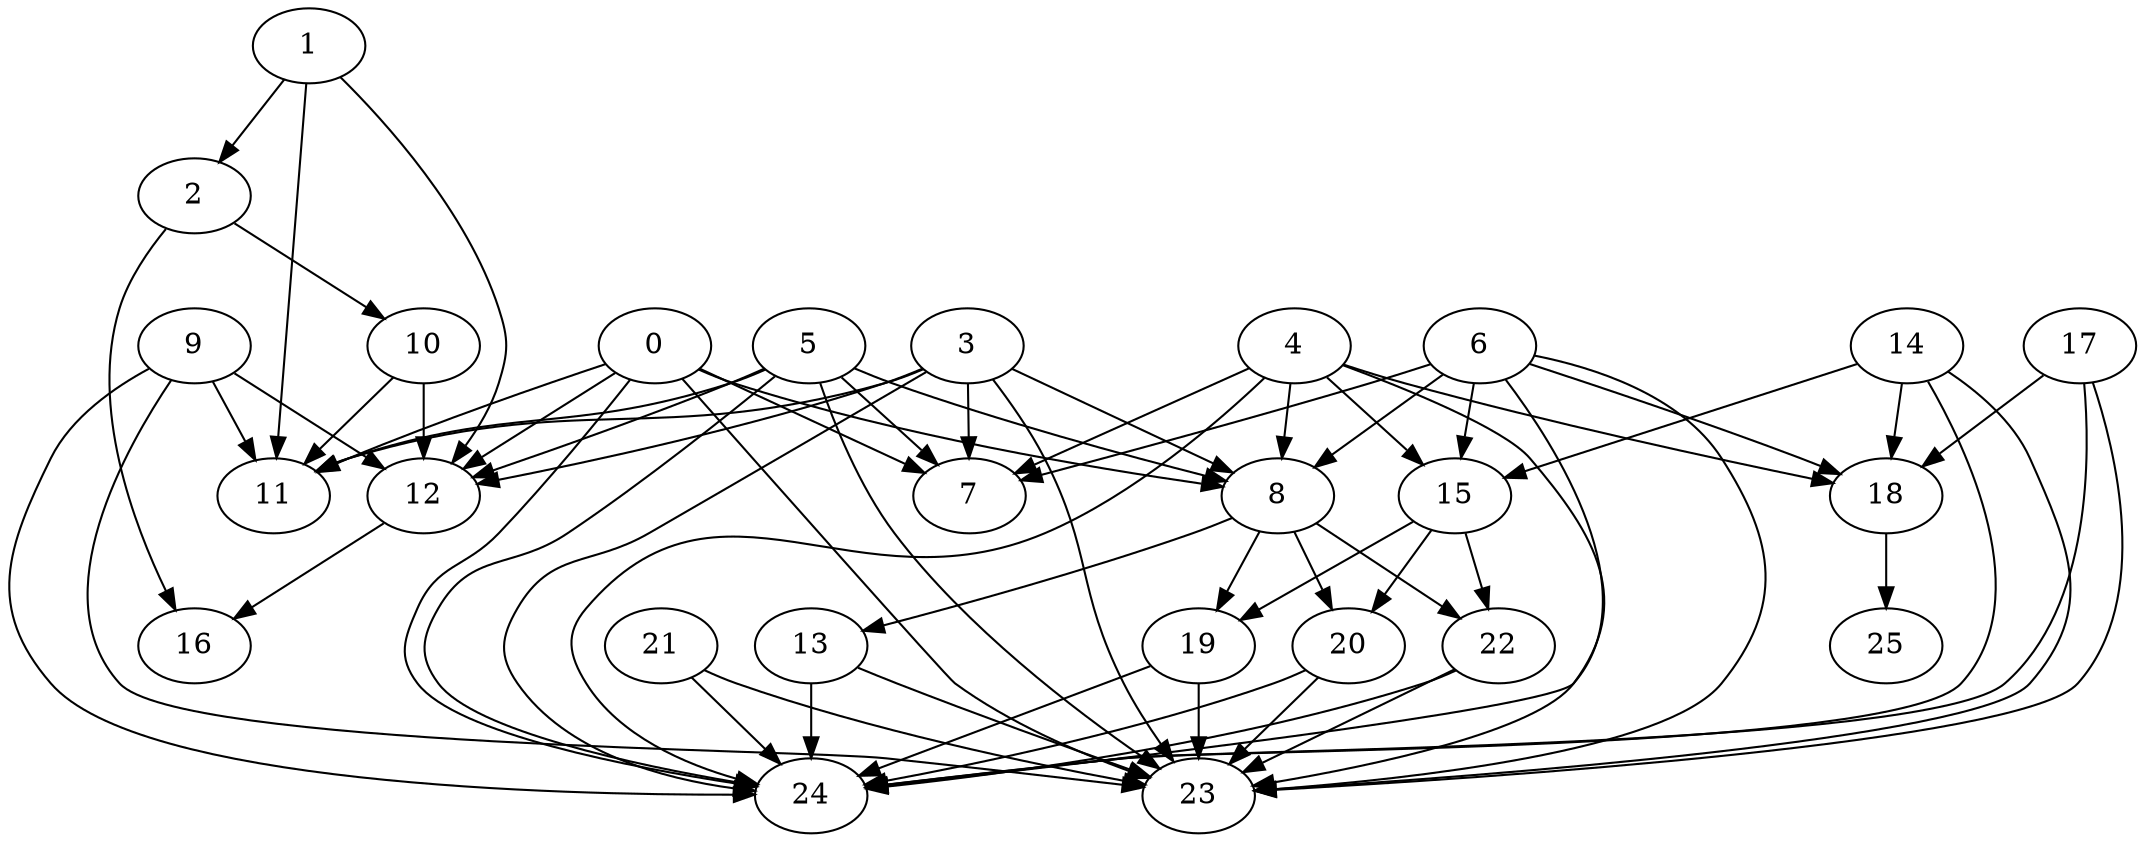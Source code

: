 /* Created by igraph 0.10.15 */
digraph {
  0 [
    Visited=1
    Line=94386571455152
  ];
  1 [
    Visited=1
    Line=94386571455504
  ];
  2 [
    Visited=1
    Line=94386571455856
  ];
  3 [
    Visited=1
    Line=94386571456208
  ];
  4 [
    Visited=1
    Line=94386571456560
  ];
  5 [
    Visited=1
    Line=94386571456912
  ];
  6 [
    Visited=1
    Line=94386571457264
  ];
  7 [
    Visited=1
    Line=94386571457616
  ];
  8 [
    Visited=1
    Line=94386571458016
  ];
  9 [
    Visited=1
    Line=94386571458416
  ];
  10 [
    Visited=1
    Line=94386571458768
  ];
  11 [
    Visited=1
    Line=94386571459120
  ];
  12 [
    Visited=1
    Line=94386571459520
  ];
  13 [
    Visited=1
    Line=94386571459920
  ];
  14 [
    Visited=1
    Line=94386571460272
  ];
  15 [
    Visited=1
    Line=94386571460624
  ];
  16 [
    Visited=1
    Line=94386571460976
  ];
  17 [
    Visited=1
    Line=94386571461328
  ];
  18 [
    Visited=1
    Line=94386571461680
  ];
  19 [
    Visited=1
    Line=94386571462032
  ];
  20 [
    Visited=1
    Line=94386571462384
  ];
  21 [
    Visited=1
    Line=94386571462736
  ];
  22 [
    Visited=1
    Line=94386571463088
  ];
  23 [
    Visited=1
    Line=94386571463440
  ];
  24 [
    Visited=1
    Line=94386571463840
  ];
  25 [
    Visited=1
    Line=94386571464592
  ];

  0 -> 7;
  0 -> 8;
  0 -> 11;
  0 -> 12;
  0 -> 23;
  0 -> 24;
  1 -> 2;
  1 -> 11;
  1 -> 12;
  2 -> 10;
  2 -> 16;
  3 -> 7;
  3 -> 8;
  3 -> 11;
  3 -> 12;
  3 -> 23;
  3 -> 24;
  4 -> 7;
  4 -> 8;
  4 -> 15;
  4 -> 18;
  4 -> 23;
  4 -> 24;
  5 -> 7;
  5 -> 8;
  5 -> 11;
  5 -> 12;
  5 -> 23;
  5 -> 24;
  6 -> 7;
  6 -> 8;
  6 -> 15;
  6 -> 18;
  6 -> 23;
  6 -> 24;
  8 -> 13;
  8 -> 19;
  8 -> 20;
  8 -> 22;
  9 -> 11;
  9 -> 12;
  9 -> 23;
  9 -> 24;
  10 -> 11;
  10 -> 12;
  12 -> 16;
  13 -> 23;
  13 -> 24;
  14 -> 15;
  14 -> 18;
  14 -> 23;
  14 -> 24;
  15 -> 19;
  15 -> 20;
  15 -> 22;
  17 -> 18;
  17 -> 23;
  17 -> 24;
  18 -> 25;
  19 -> 23;
  19 -> 24;
  20 -> 23;
  20 -> 24;
  21 -> 23;
  21 -> 24;
  22 -> 23;
  22 -> 24;
}
